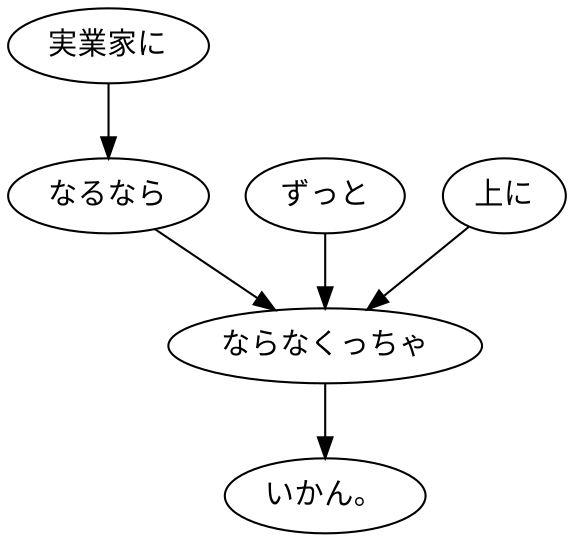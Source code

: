 digraph graph2336 {
	node0 [label="実業家に"];
	node1 [label="なるなら"];
	node2 [label="ずっと"];
	node3 [label="上に"];
	node4 [label="ならなくっちゃ"];
	node5 [label="いかん。"];
	node0 -> node1;
	node1 -> node4;
	node2 -> node4;
	node3 -> node4;
	node4 -> node5;
}
